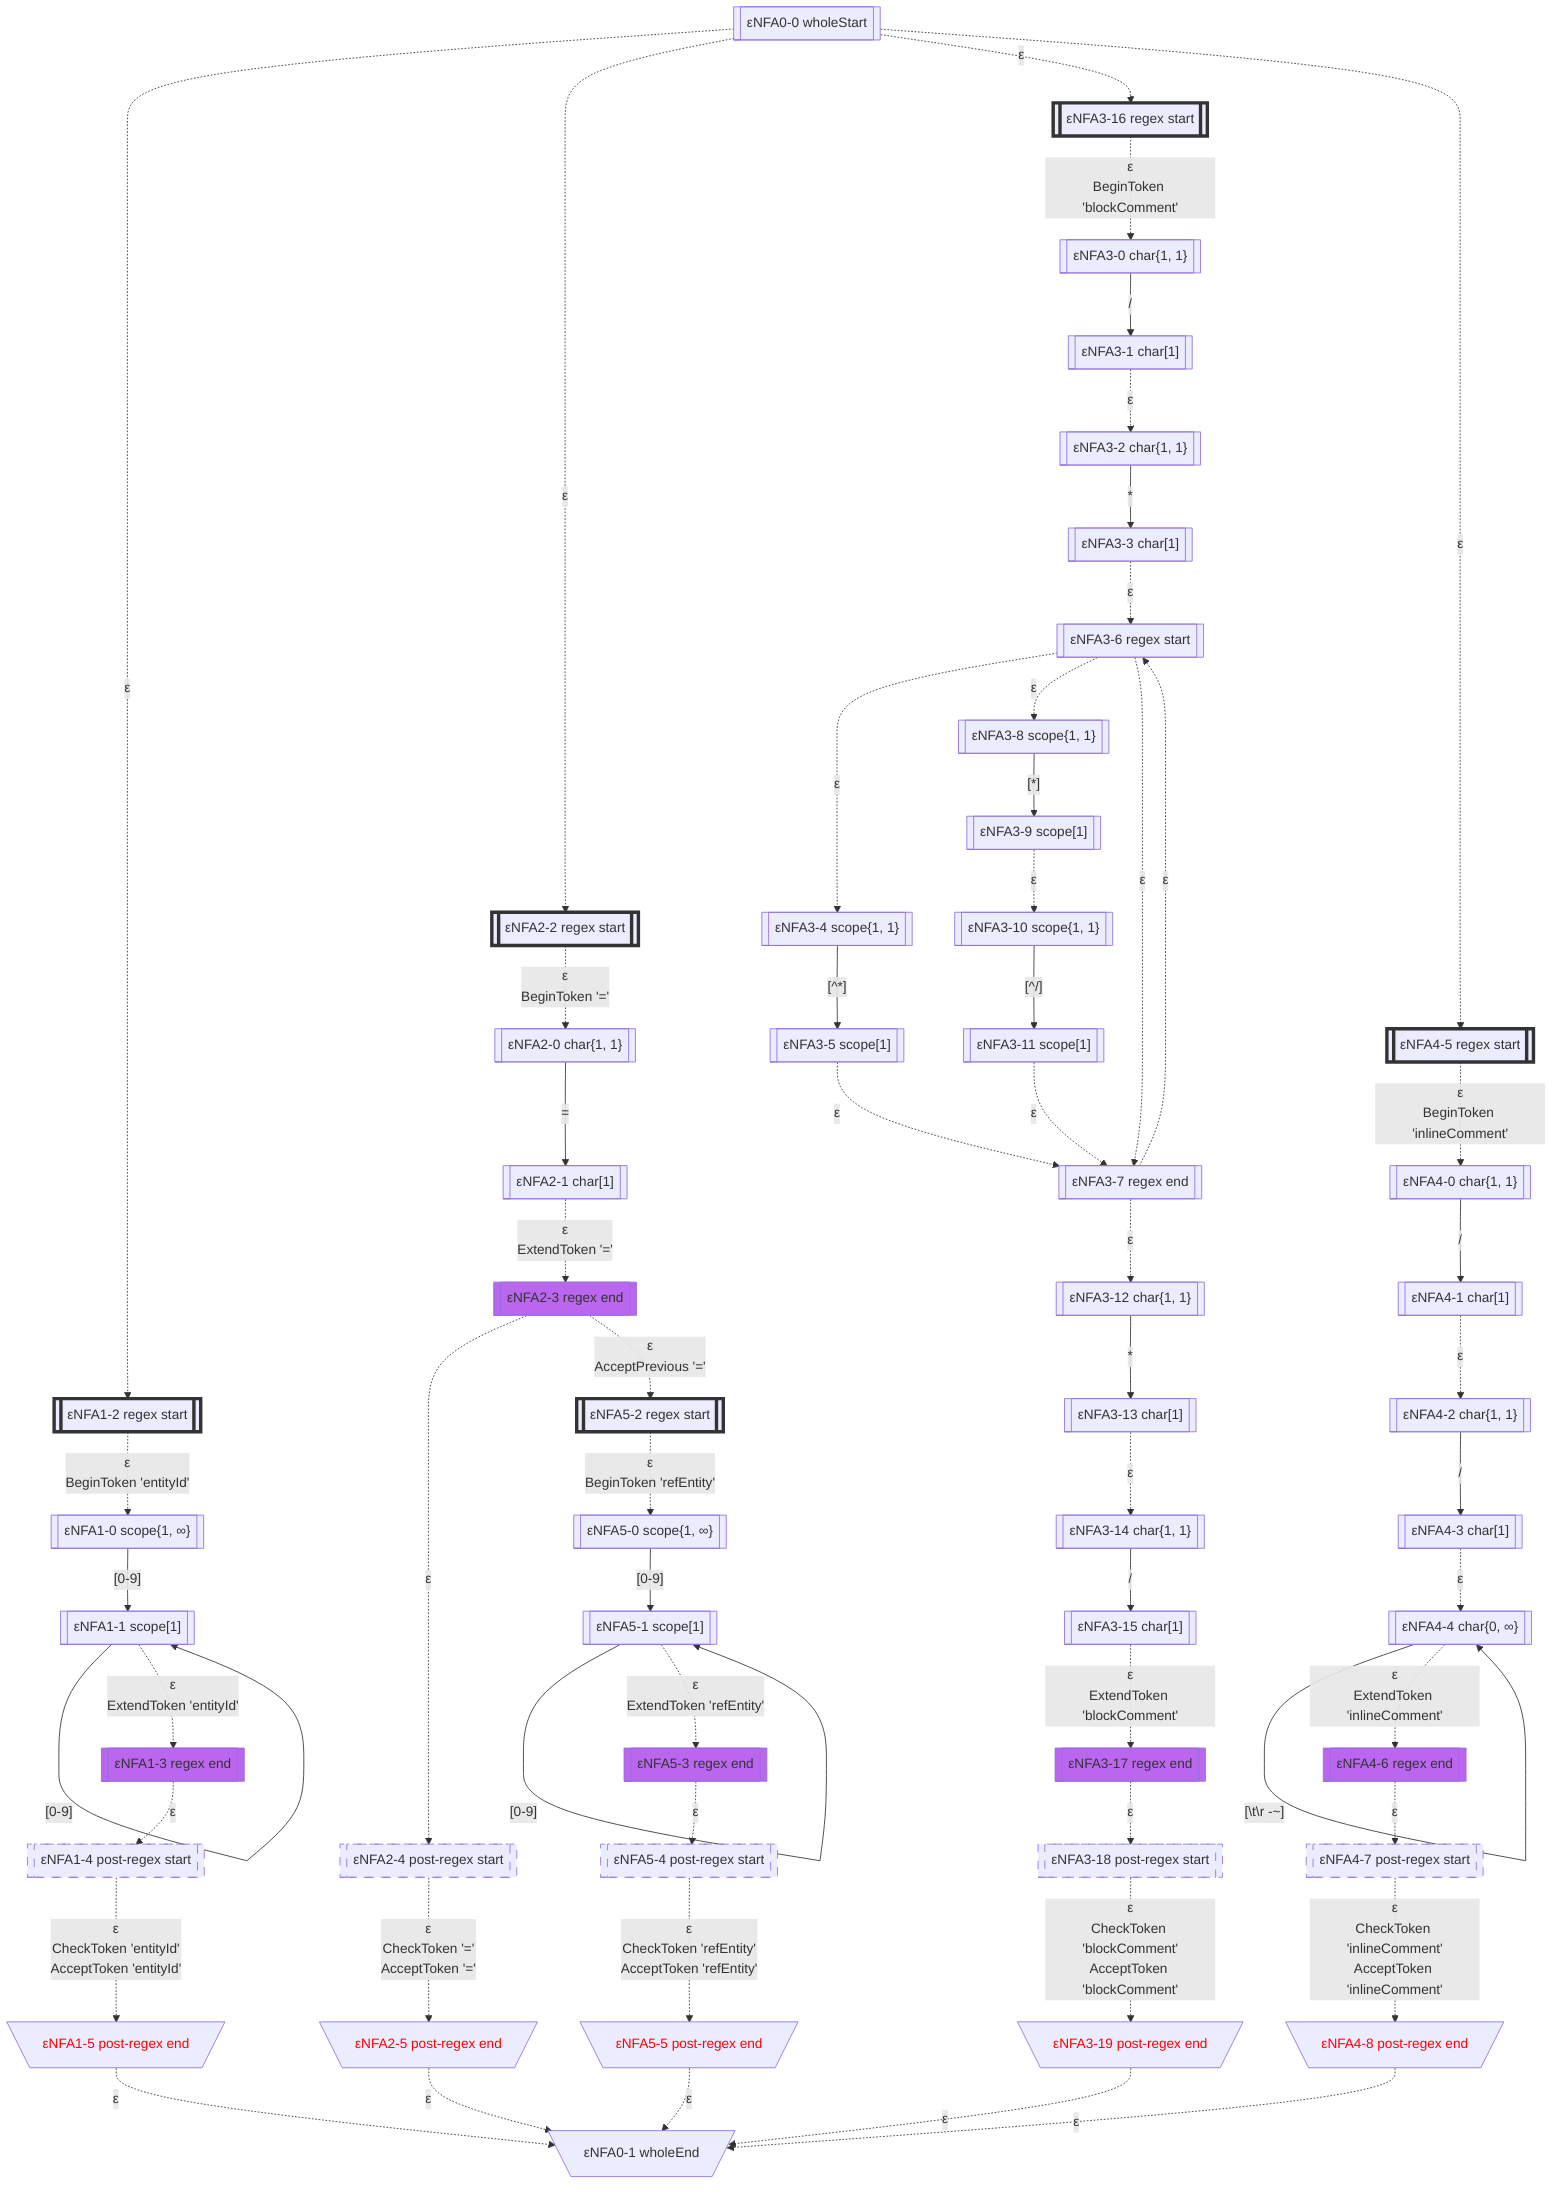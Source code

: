 flowchart
classDef c0001 color:#FF0000;
classDef c0010 stroke-dasharray: 10 10;
classDef c0011 stroke-dasharray: 10 10,color:#FF0000;
classDef c0100 fill:#BB66EE;
classDef c0101 fill:#BB66EE,color:#FF0000;
classDef c0110 fill:#BB66EE,stroke-dasharray: 10 10;
classDef c0111 fill:#BB66EE,stroke-dasharray: 10 10,color:#FF0000;
classDef c1000 stroke:#333,stroke-width:4px;
classDef c1001 stroke:#333,stroke-width:4px,color:#FF0000;
classDef c1010 stroke:#333,stroke-width:4px,stroke-dasharray: 10 10;
classDef c1011 stroke:#333,stroke-width:4px,stroke-dasharray: 10 10,color:#FF0000;
classDef c1100 stroke:#333,stroke-width:4px,fill:#BB66EE;
classDef c1101 stroke:#333,stroke-width:4px,fill:#BB66EE,color:#FF0000;
classDef c1110 stroke:#333,stroke-width:4px,fill:#BB66EE,stroke-dasharray: 10 10;
classDef c1111 stroke:#333,stroke-width:4px,fill:#BB66EE,stroke-dasharray: 10 10,color:#FF0000;
eNFA0_0_21551128[["εNFA0-0 wholeStart"]]
eNFA1_2_45781421[["εNFA1-2 regex start"]]
class eNFA1_2_45781421 c1000;
eNFA2_2_59742432[["εNFA2-2 regex start"]]
class eNFA2_2_59742432 c1000;
eNFA3_16_28781532[["εNFA3-16 regex start"]]
class eNFA3_16_28781532 c1000;
eNFA4_5_25057336[["εNFA4-5 regex start"]]
class eNFA4_5_25057336 c1000;
eNFA1_0_38676409[["εNFA1-0 scope{1, ∞}"]]
eNFA2_0_65689182[["εNFA2-0 char{1, 1}"]]
eNFA3_0_49602728[["εNFA3-0 char{1, 1}"]]
eNFA4_0_16378299[["εNFA4-0 char{1, 1}"]]
eNFA1_1_56493161[["εNFA1-1 scope[1]"]]
eNFA2_1_54331732[["εNFA2-1 char[1]"]]
eNFA3_1_65495901[["εNFA3-1 char[1]"]]
eNFA4_1_52592197[["εNFA4-1 char[1]"]]
eNFA1_3_12543365[["εNFA1-3 regex end"]]
class eNFA1_3_12543365 c0100;
eNFA2_3_19223544[["εNFA2-3 regex end"]]
class eNFA2_3_19223544 c0100;
eNFA3_2_50736653[["εNFA3-2 char{1, 1}"]]
eNFA4_2_53976698[["εNFA4-2 char{1, 1}"]]
eNFA1_4_9379612[["εNFA1-4 post-regex start"]]
class eNFA1_4_9379612 c0010;
eNFA2_4_38794171[["εNFA2-4 post-regex start"]]
class eNFA2_4_38794171 c0010;
eNFA5_2_16394943[["εNFA5-2 regex start"]]
class eNFA5_2_16394943 c1000;
eNFA3_3_63062784[["εNFA3-3 char[1]"]]
eNFA4_3_25164484[["εNFA4-3 char[1]"]]
eNFA1_5_17307650[\"εNFA1-5 post-regex end"/]
class eNFA1_5_17307650 c0001;
eNFA2_5_810977[\"εNFA2-5 post-regex end"/]
class eNFA2_5_810977 c0001;
eNFA5_0_61511739[["εNFA5-0 scope{1, ∞}"]]
eNFA3_6_13603222[["εNFA3-6 regex start"]]
eNFA4_4_32622215[["εNFA4-4 char{0, ∞}"]]
eNFA0_1_7298798[\"εNFA0-1 wholeEnd"/]
eNFA5_1_51573880[["εNFA5-1 scope[1]"]]
eNFA3_4_28119201[["εNFA3-4 scope{1, 1}"]]
eNFA3_8_55320138[["εNFA3-8 scope{1, 1}"]]
eNFA3_7_51746218[["εNFA3-7 regex end"]]
eNFA4_6_25153769[["εNFA4-6 regex end"]]
class eNFA4_6_25153769 c0100;
eNFA5_3_16734741[["εNFA5-3 regex end"]]
class eNFA5_3_16734741 c0100;
eNFA3_5_7811868[["εNFA3-5 scope[1]"]]
eNFA3_9_5850279[["εNFA3-9 scope[1]"]]
eNFA3_12_30694147[["εNFA3-12 char{1, 1}"]]
eNFA4_7_13186971[["εNFA4-7 post-regex start"]]
class eNFA4_7_13186971 c0010;
eNFA5_4_52922000[["εNFA5-4 post-regex start"]]
class eNFA5_4_52922000 c0010;
eNFA3_10_64524211[["εNFA3-10 scope{1, 1}"]]
eNFA3_13_43846987[["εNFA3-13 char[1]"]]
eNFA4_8_24189432[\"εNFA4-8 post-regex end"/]
class eNFA4_8_24189432 c0001;
eNFA5_5_13336762[\"εNFA5-5 post-regex end"/]
class eNFA5_5_13336762 c0001;
eNFA3_11_3197948[["εNFA3-11 scope[1]"]]
eNFA3_14_59078569[["εNFA3-14 char{1, 1}"]]
eNFA3_15_43771375[["εNFA3-15 char[1]"]]
eNFA3_17_58398057[["εNFA3-17 regex end"]]
class eNFA3_17_58398057 c0100;
eNFA3_18_55820473[["εNFA3-18 post-regex start"]]
class eNFA3_18_55820473 c0010;
eNFA3_19_57707197[\"εNFA3-19 post-regex end"/]
class eNFA3_19_57707197 c0001;
eNFA0_0_21551128 -.->|"ε"|eNFA1_2_45781421
eNFA0_0_21551128 -.->|"ε"|eNFA2_2_59742432
eNFA0_0_21551128 -.->|"ε"|eNFA3_16_28781532
eNFA0_0_21551128 -.->|"ε"|eNFA4_5_25057336
eNFA1_2_45781421 -.->|"ε
BeginToken 'entityId'"|eNFA1_0_38676409
eNFA2_2_59742432 -.->|"ε
BeginToken '='"|eNFA2_0_65689182
eNFA3_16_28781532 -.->|"ε
BeginToken 'blockComment'"|eNFA3_0_49602728
eNFA4_5_25057336 -.->|"ε
BeginToken 'inlineComment'"|eNFA4_0_16378299
eNFA1_0_38676409 -->|"[0-9]"|eNFA1_1_56493161
eNFA2_0_65689182 -->|"="|eNFA2_1_54331732
eNFA3_0_49602728 -->|"/"|eNFA3_1_65495901
eNFA4_0_16378299 -->|"/"|eNFA4_1_52592197
eNFA1_1_56493161 -->|"[0-9]"|eNFA1_1_56493161
eNFA1_1_56493161 -.->|"ε
ExtendToken 'entityId'"|eNFA1_3_12543365
eNFA2_1_54331732 -.->|"ε
ExtendToken '='"|eNFA2_3_19223544
eNFA3_1_65495901 -.->|"ε"|eNFA3_2_50736653
eNFA4_1_52592197 -.->|"ε"|eNFA4_2_53976698
eNFA1_3_12543365 -.->|"ε"|eNFA1_4_9379612
eNFA2_3_19223544 -.->|"ε"|eNFA2_4_38794171
eNFA2_3_19223544 -.->|"ε
AcceptPrevious '='"|eNFA5_2_16394943
eNFA3_2_50736653 -->|"*"|eNFA3_3_63062784
eNFA4_2_53976698 -->|"/"|eNFA4_3_25164484
eNFA1_4_9379612 -.->|"ε
CheckToken 'entityId'
AcceptToken 'entityId'"|eNFA1_5_17307650
eNFA2_4_38794171 -.->|"ε
CheckToken '='
AcceptToken '='"|eNFA2_5_810977
eNFA5_2_16394943 -.->|"ε
BeginToken 'refEntity'"|eNFA5_0_61511739
eNFA3_3_63062784 -.->|"ε"|eNFA3_6_13603222
eNFA4_3_25164484 -.->|"ε"|eNFA4_4_32622215
eNFA1_5_17307650 -.->|"ε"|eNFA0_1_7298798
eNFA2_5_810977 -.->|"ε"|eNFA0_1_7298798
eNFA5_0_61511739 -->|"[0-9]"|eNFA5_1_51573880
eNFA3_6_13603222 -.->|"ε"|eNFA3_4_28119201
eNFA3_6_13603222 -.->|"ε"|eNFA3_8_55320138
eNFA3_6_13603222 -.->|"ε"|eNFA3_7_51746218
eNFA4_4_32622215 -->|"[#92;t#92;r#32;-~]"|eNFA4_4_32622215
eNFA4_4_32622215 -.->|"ε
ExtendToken 'inlineComment'"|eNFA4_6_25153769
eNFA5_1_51573880 -->|"[0-9]"|eNFA5_1_51573880
eNFA5_1_51573880 -.->|"ε
ExtendToken 'refEntity'"|eNFA5_3_16734741
eNFA3_4_28119201 -->|"[^*]"|eNFA3_5_7811868
eNFA3_8_55320138 -->|"[*]"|eNFA3_9_5850279
eNFA3_7_51746218 -.->|"ε"|eNFA3_6_13603222
eNFA3_7_51746218 -.->|"ε"|eNFA3_12_30694147
eNFA4_6_25153769 -.->|"ε"|eNFA4_7_13186971
eNFA5_3_16734741 -.->|"ε"|eNFA5_4_52922000
eNFA3_5_7811868 -.->|"ε"|eNFA3_7_51746218
eNFA3_9_5850279 -.->|"ε"|eNFA3_10_64524211
eNFA3_12_30694147 -->|"*"|eNFA3_13_43846987
eNFA4_7_13186971 -.->|"ε
CheckToken 'inlineComment'
AcceptToken 'inlineComment'"|eNFA4_8_24189432
eNFA5_4_52922000 -.->|"ε
CheckToken 'refEntity'
AcceptToken 'refEntity'"|eNFA5_5_13336762
eNFA3_10_64524211 -->|"[^/]"|eNFA3_11_3197948
eNFA3_13_43846987 -.->|"ε"|eNFA3_14_59078569
eNFA4_8_24189432 -.->|"ε"|eNFA0_1_7298798
eNFA5_5_13336762 -.->|"ε"|eNFA0_1_7298798
eNFA3_11_3197948 -.->|"ε"|eNFA3_7_51746218
eNFA3_14_59078569 -->|"/"|eNFA3_15_43771375
eNFA3_15_43771375 -.->|"ε
ExtendToken 'blockComment'"|eNFA3_17_58398057
eNFA3_17_58398057 -.->|"ε"|eNFA3_18_55820473
eNFA3_18_55820473 -.->|"ε
CheckToken 'blockComment'
AcceptToken 'blockComment'"|eNFA3_19_57707197
eNFA3_19_57707197 -.->|"ε"|eNFA0_1_7298798